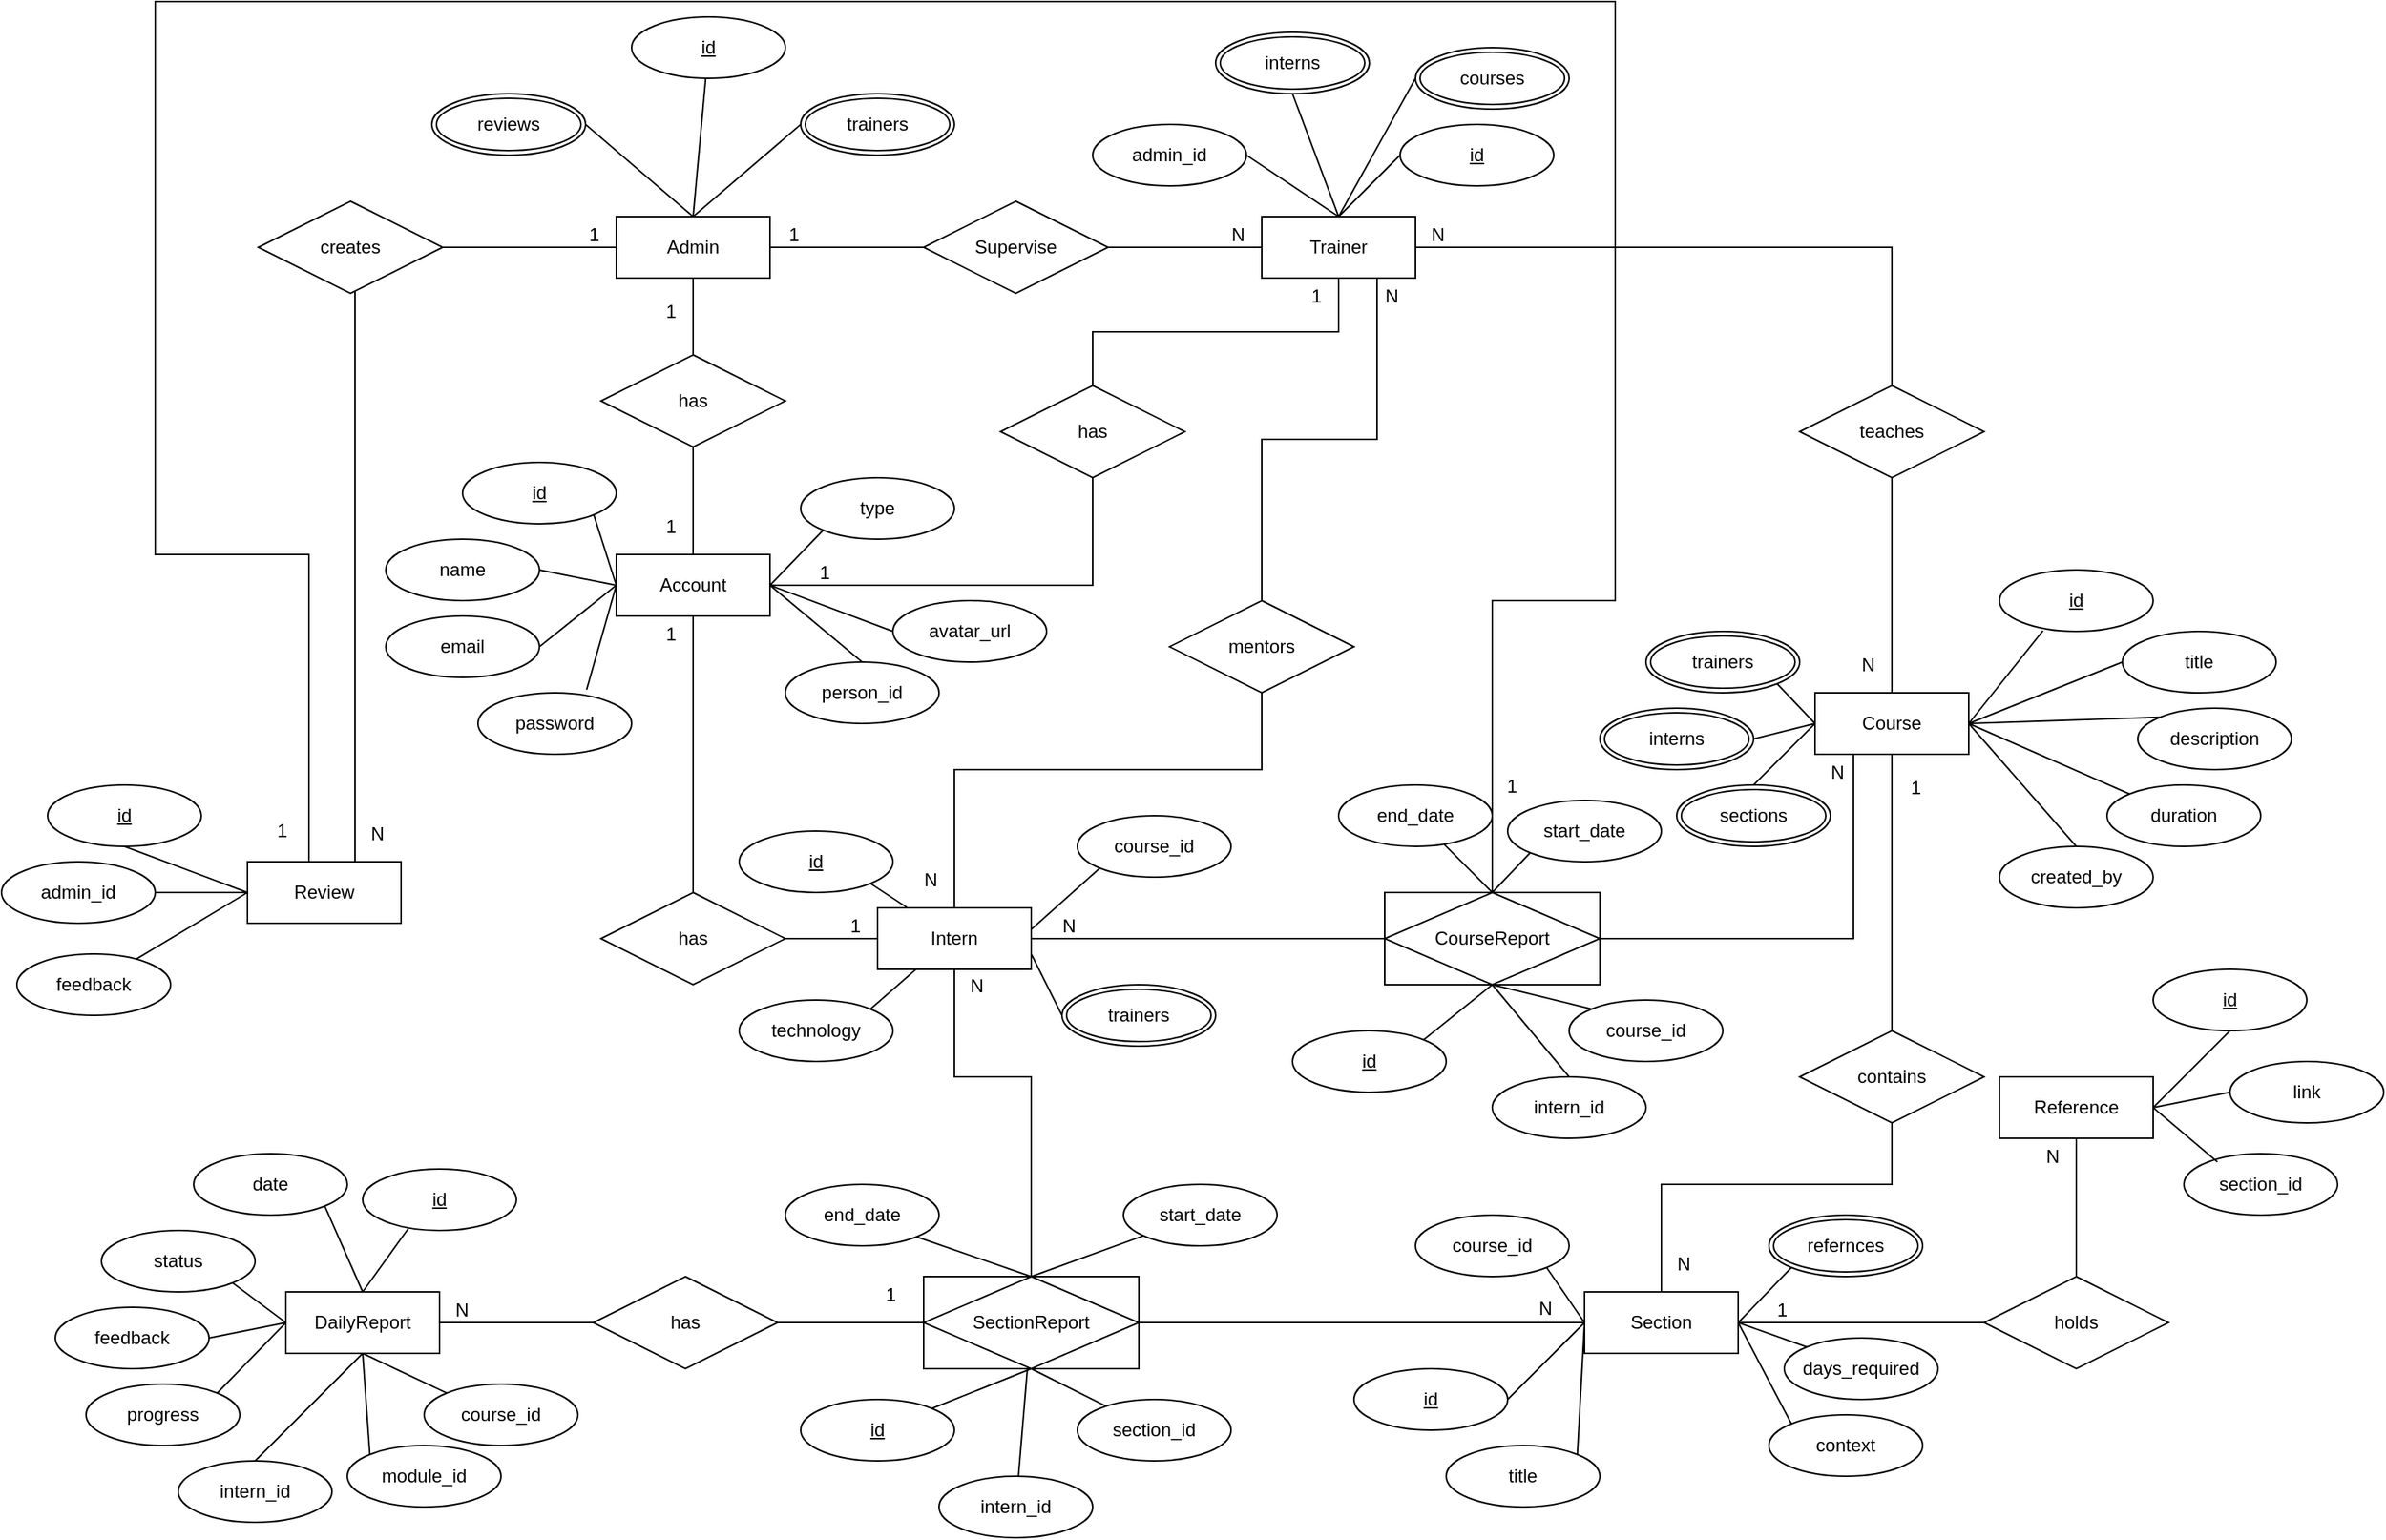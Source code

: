 <mxfile version="21.0.6" type="device"><diagram id="R2lEEEUBdFMjLlhIrx00" name="Page-1"><mxGraphModel dx="2385" dy="1618" grid="1" gridSize="10" guides="1" tooltips="1" connect="1" arrows="1" fold="1" page="1" pageScale="1" pageWidth="1920" pageHeight="1200" math="0" shadow="0" extFonts="Permanent Marker^https://fonts.googleapis.com/css?family=Permanent+Marker"><root><mxCell id="0"/><mxCell id="1" parent="0"/><mxCell id="paoziXJg5It9qEFzbDkV-4" style="orthogonalLoop=1;jettySize=auto;html=1;strokeColor=default;rounded=0;endArrow=none;endFill=0;exitX=0.5;exitY=0;exitDx=0;exitDy=0;" parent="1" source="paoziXJg5It9qEFzbDkV-1" target="paoziXJg5It9qEFzbDkV-3" edge="1"><mxGeometry relative="1" as="geometry"/></mxCell><mxCell id="paoziXJg5It9qEFzbDkV-1" value="Admin" style="whiteSpace=wrap;html=1;align=center;" parent="1" vertex="1"><mxGeometry x="620" y="270" width="100" height="40" as="geometry"/></mxCell><mxCell id="paoziXJg5It9qEFzbDkV-3" value="id" style="ellipse;whiteSpace=wrap;html=1;align=center;fontStyle=4;" parent="1" vertex="1"><mxGeometry x="630" y="140" width="100" height="40" as="geometry"/></mxCell><mxCell id="paoziXJg5It9qEFzbDkV-6" value="reviews" style="ellipse;shape=doubleEllipse;margin=3;whiteSpace=wrap;html=1;align=center;" parent="1" vertex="1"><mxGeometry x="500" y="190" width="100" height="40" as="geometry"/></mxCell><mxCell id="paoziXJg5It9qEFzbDkV-8" value="trainers" style="ellipse;shape=doubleEllipse;margin=3;whiteSpace=wrap;html=1;align=center;" parent="1" vertex="1"><mxGeometry x="740" y="190" width="100" height="40" as="geometry"/></mxCell><mxCell id="paoziXJg5It9qEFzbDkV-11" value="" style="endArrow=none;html=1;rounded=0;entryX=0.5;entryY=0;entryDx=0;entryDy=0;" parent="1" target="paoziXJg5It9qEFzbDkV-1" edge="1"><mxGeometry relative="1" as="geometry"><mxPoint x="600" y="210" as="sourcePoint"/><mxPoint x="650" y="340" as="targetPoint"/></mxGeometry></mxCell><mxCell id="paoziXJg5It9qEFzbDkV-12" value="" style="endArrow=none;html=1;rounded=0;exitX=0.5;exitY=0;exitDx=0;exitDy=0;entryX=0;entryY=0.5;entryDx=0;entryDy=0;" parent="1" source="paoziXJg5It9qEFzbDkV-1" target="paoziXJg5It9qEFzbDkV-8" edge="1"><mxGeometry relative="1" as="geometry"><mxPoint x="760" y="280" as="sourcePoint"/><mxPoint x="920" y="280" as="targetPoint"/></mxGeometry></mxCell><mxCell id="paoziXJg5It9qEFzbDkV-13" value="creates" style="shape=rhombus;perimeter=rhombusPerimeter;whiteSpace=wrap;html=1;align=center;" parent="1" vertex="1"><mxGeometry x="387.06" y="260" width="120" height="60" as="geometry"/></mxCell><mxCell id="paoziXJg5It9qEFzbDkV-14" value="" style="endArrow=none;html=1;rounded=0;exitX=1;exitY=0.5;exitDx=0;exitDy=0;" parent="1" source="paoziXJg5It9qEFzbDkV-13" edge="1"><mxGeometry relative="1" as="geometry"><mxPoint x="500" y="290" as="sourcePoint"/><mxPoint x="620" y="290" as="targetPoint"/></mxGeometry></mxCell><mxCell id="paoziXJg5It9qEFzbDkV-15" value="1" style="resizable=0;html=1;whiteSpace=wrap;align=right;verticalAlign=bottom;" parent="paoziXJg5It9qEFzbDkV-14" connectable="0" vertex="1"><mxGeometry x="1" relative="1" as="geometry"><mxPoint x="-10" as="offset"/></mxGeometry></mxCell><mxCell id="olAs5_zAxffvBFbwK3lx-31" style="edgeStyle=orthogonalEdgeStyle;rounded=0;orthogonalLoop=1;jettySize=auto;html=1;entryX=0.5;entryY=1;entryDx=0;entryDy=0;endArrow=none;endFill=0;startArrow=none;startFill=0;exitX=0.75;exitY=1;exitDx=0;exitDy=0;" edge="1" parent="1" source="paoziXJg5It9qEFzbDkV-16" target="olAs5_zAxffvBFbwK3lx-20"><mxGeometry relative="1" as="geometry"><Array as="points"><mxPoint x="420" y="730"/><mxPoint x="420" y="490"/><mxPoint x="320" y="490"/><mxPoint x="320" y="130"/><mxPoint x="1270" y="130"/><mxPoint x="1270" y="520"/><mxPoint x="1190" y="520"/></Array></mxGeometry></mxCell><mxCell id="paoziXJg5It9qEFzbDkV-16" value="Review" style="whiteSpace=wrap;html=1;align=center;" parent="1" vertex="1"><mxGeometry x="380" y="690" width="100" height="40" as="geometry"/></mxCell><mxCell id="paoziXJg5It9qEFzbDkV-18" value="" style="endArrow=none;html=1;rounded=0;exitX=0.5;exitY=0;exitDx=0;exitDy=0;edgeStyle=orthogonalEdgeStyle;" parent="1" source="paoziXJg5It9qEFzbDkV-16" target="paoziXJg5It9qEFzbDkV-13" edge="1"><mxGeometry relative="1" as="geometry"><mxPoint x="360" y="610" as="sourcePoint"/><mxPoint x="420" y="610" as="targetPoint"/><Array as="points"><mxPoint x="450" y="690"/></Array></mxGeometry></mxCell><mxCell id="paoziXJg5It9qEFzbDkV-19" value="N" style="resizable=0;html=1;whiteSpace=wrap;align=right;verticalAlign=bottom;" parent="paoziXJg5It9qEFzbDkV-18" connectable="0" vertex="1"><mxGeometry x="1" relative="1" as="geometry"><mxPoint x="20" y="362" as="offset"/></mxGeometry></mxCell><mxCell id="paoziXJg5It9qEFzbDkV-20" value="id" style="ellipse;whiteSpace=wrap;html=1;align=center;fontStyle=4;" parent="1" vertex="1"><mxGeometry x="250" y="640" width="100" height="40" as="geometry"/></mxCell><mxCell id="paoziXJg5It9qEFzbDkV-21" value="feedback" style="ellipse;whiteSpace=wrap;html=1;align=center;" parent="1" vertex="1"><mxGeometry x="230" y="750" width="100" height="40" as="geometry"/></mxCell><mxCell id="paoziXJg5It9qEFzbDkV-24" value="" style="endArrow=none;html=1;rounded=0;entryX=0;entryY=0.5;entryDx=0;entryDy=0;" parent="1" source="paoziXJg5It9qEFzbDkV-21" target="paoziXJg5It9qEFzbDkV-16" edge="1"><mxGeometry relative="1" as="geometry"><mxPoint x="270" y="549.05" as="sourcePoint"/><mxPoint x="430" y="549.05" as="targetPoint"/></mxGeometry></mxCell><mxCell id="paoziXJg5It9qEFzbDkV-25" value="" style="endArrow=none;html=1;rounded=0;exitX=0.5;exitY=1;exitDx=0;exitDy=0;entryX=0;entryY=0.5;entryDx=0;entryDy=0;" parent="1" source="paoziXJg5It9qEFzbDkV-20" target="paoziXJg5It9qEFzbDkV-16" edge="1"><mxGeometry relative="1" as="geometry"><mxPoint x="310" y="530" as="sourcePoint"/><mxPoint x="470" y="530" as="targetPoint"/></mxGeometry></mxCell><mxCell id="paoziXJg5It9qEFzbDkV-28" value="has" style="shape=rhombus;perimeter=rhombusPerimeter;whiteSpace=wrap;html=1;align=center;" parent="1" vertex="1"><mxGeometry x="610" y="360" width="120" height="60" as="geometry"/></mxCell><mxCell id="paoziXJg5It9qEFzbDkV-29" value="" style="endArrow=none;html=1;rounded=0;entryX=0.5;entryY=1;entryDx=0;entryDy=0;exitX=0.5;exitY=0;exitDx=0;exitDy=0;" parent="1" source="paoziXJg5It9qEFzbDkV-28" target="paoziXJg5It9qEFzbDkV-1" edge="1"><mxGeometry relative="1" as="geometry"><mxPoint x="450" y="440" as="sourcePoint"/><mxPoint x="610" y="440" as="targetPoint"/></mxGeometry></mxCell><mxCell id="paoziXJg5It9qEFzbDkV-30" value="1" style="resizable=0;html=1;whiteSpace=wrap;align=right;verticalAlign=bottom;" parent="paoziXJg5It9qEFzbDkV-29" connectable="0" vertex="1"><mxGeometry x="1" relative="1" as="geometry"><mxPoint x="-10" y="30" as="offset"/></mxGeometry></mxCell><mxCell id="paoziXJg5It9qEFzbDkV-31" value="Account" style="whiteSpace=wrap;html=1;align=center;" parent="1" vertex="1"><mxGeometry x="620" y="490" width="100" height="40" as="geometry"/></mxCell><mxCell id="paoziXJg5It9qEFzbDkV-33" value="" style="endArrow=none;html=1;rounded=0;exitX=0.5;exitY=1;exitDx=0;exitDy=0;entryX=0.5;entryY=0;entryDx=0;entryDy=0;" parent="1" source="paoziXJg5It9qEFzbDkV-28" target="paoziXJg5It9qEFzbDkV-31" edge="1"><mxGeometry relative="1" as="geometry"><mxPoint x="600" y="520" as="sourcePoint"/><mxPoint x="760" y="520" as="targetPoint"/></mxGeometry></mxCell><mxCell id="paoziXJg5It9qEFzbDkV-34" value="1" style="resizable=0;html=1;whiteSpace=wrap;align=right;verticalAlign=bottom;" parent="paoziXJg5It9qEFzbDkV-33" connectable="0" vertex="1"><mxGeometry x="1" relative="1" as="geometry"><mxPoint x="-10" y="-10" as="offset"/></mxGeometry></mxCell><mxCell id="paoziXJg5It9qEFzbDkV-36" value="id" style="ellipse;whiteSpace=wrap;html=1;align=center;fontStyle=4;" parent="1" vertex="1"><mxGeometry x="520" y="430" width="100" height="40" as="geometry"/></mxCell><mxCell id="paoziXJg5It9qEFzbDkV-37" value="name" style="ellipse;whiteSpace=wrap;html=1;align=center;" parent="1" vertex="1"><mxGeometry x="470" y="480" width="100" height="40" as="geometry"/></mxCell><mxCell id="paoziXJg5It9qEFzbDkV-38" value="email" style="ellipse;whiteSpace=wrap;html=1;align=center;" parent="1" vertex="1"><mxGeometry x="470" y="530" width="100" height="40" as="geometry"/></mxCell><mxCell id="paoziXJg5It9qEFzbDkV-39" value="password" style="ellipse;whiteSpace=wrap;html=1;align=center;" parent="1" vertex="1"><mxGeometry x="530" y="580" width="100" height="40" as="geometry"/></mxCell><mxCell id="paoziXJg5It9qEFzbDkV-40" value="avatar_url" style="ellipse;whiteSpace=wrap;html=1;align=center;" parent="1" vertex="1"><mxGeometry x="800" y="520" width="100" height="40" as="geometry"/></mxCell><mxCell id="paoziXJg5It9qEFzbDkV-41" value="type" style="ellipse;whiteSpace=wrap;html=1;align=center;" parent="1" vertex="1"><mxGeometry x="740" y="440" width="100" height="40" as="geometry"/></mxCell><mxCell id="paoziXJg5It9qEFzbDkV-42" value="person_id" style="ellipse;whiteSpace=wrap;html=1;align=center;" parent="1" vertex="1"><mxGeometry x="730" y="560" width="100" height="40" as="geometry"/></mxCell><mxCell id="paoziXJg5It9qEFzbDkV-43" value="" style="endArrow=none;html=1;rounded=0;exitX=1;exitY=1;exitDx=0;exitDy=0;entryX=0;entryY=0.5;entryDx=0;entryDy=0;" parent="1" source="paoziXJg5It9qEFzbDkV-36" target="paoziXJg5It9qEFzbDkV-31" edge="1"><mxGeometry relative="1" as="geometry"><mxPoint x="660" y="460" as="sourcePoint"/><mxPoint x="820" y="460" as="targetPoint"/></mxGeometry></mxCell><mxCell id="paoziXJg5It9qEFzbDkV-44" value="" style="endArrow=none;html=1;rounded=0;exitX=1;exitY=0.5;exitDx=0;exitDy=0;entryX=0;entryY=0.5;entryDx=0;entryDy=0;" parent="1" source="paoziXJg5It9qEFzbDkV-37" target="paoziXJg5It9qEFzbDkV-31" edge="1"><mxGeometry relative="1" as="geometry"><mxPoint x="660" y="460" as="sourcePoint"/><mxPoint x="820" y="460" as="targetPoint"/></mxGeometry></mxCell><mxCell id="paoziXJg5It9qEFzbDkV-45" value="" style="endArrow=none;html=1;rounded=0;exitX=1;exitY=0.5;exitDx=0;exitDy=0;entryX=0;entryY=0.5;entryDx=0;entryDy=0;" parent="1" source="paoziXJg5It9qEFzbDkV-38" target="paoziXJg5It9qEFzbDkV-31" edge="1"><mxGeometry relative="1" as="geometry"><mxPoint x="660" y="460" as="sourcePoint"/><mxPoint x="820" y="460" as="targetPoint"/></mxGeometry></mxCell><mxCell id="paoziXJg5It9qEFzbDkV-46" value="" style="endArrow=none;html=1;rounded=0;exitX=0.707;exitY=-0.051;exitDx=0;exitDy=0;exitPerimeter=0;entryX=0;entryY=0.5;entryDx=0;entryDy=0;" parent="1" source="paoziXJg5It9qEFzbDkV-39" target="paoziXJg5It9qEFzbDkV-31" edge="1"><mxGeometry relative="1" as="geometry"><mxPoint x="660" y="460" as="sourcePoint"/><mxPoint x="820" y="460" as="targetPoint"/></mxGeometry></mxCell><mxCell id="paoziXJg5It9qEFzbDkV-47" value="" style="endArrow=none;html=1;rounded=0;exitX=1;exitY=0.5;exitDx=0;exitDy=0;entryX=0;entryY=1;entryDx=0;entryDy=0;" parent="1" source="paoziXJg5It9qEFzbDkV-31" target="paoziXJg5It9qEFzbDkV-41" edge="1"><mxGeometry relative="1" as="geometry"><mxPoint x="660" y="460" as="sourcePoint"/><mxPoint x="770" y="480" as="targetPoint"/></mxGeometry></mxCell><mxCell id="paoziXJg5It9qEFzbDkV-48" value="" style="endArrow=none;html=1;rounded=0;entryX=0;entryY=0.5;entryDx=0;entryDy=0;" parent="1" target="paoziXJg5It9qEFzbDkV-40" edge="1"><mxGeometry relative="1" as="geometry"><mxPoint x="720" y="510" as="sourcePoint"/><mxPoint x="820" y="460" as="targetPoint"/></mxGeometry></mxCell><mxCell id="paoziXJg5It9qEFzbDkV-49" value="" style="endArrow=none;html=1;rounded=0;exitX=1;exitY=0.5;exitDx=0;exitDy=0;entryX=0.5;entryY=0;entryDx=0;entryDy=0;" parent="1" source="paoziXJg5It9qEFzbDkV-31" target="paoziXJg5It9qEFzbDkV-42" edge="1"><mxGeometry relative="1" as="geometry"><mxPoint x="710" y="550" as="sourcePoint"/><mxPoint x="870" y="550" as="targetPoint"/></mxGeometry></mxCell><mxCell id="paoziXJg5It9qEFzbDkV-50" value="Supervise" style="shape=rhombus;perimeter=rhombusPerimeter;whiteSpace=wrap;html=1;align=center;" parent="1" vertex="1"><mxGeometry x="820" y="260" width="120" height="60" as="geometry"/></mxCell><mxCell id="paoziXJg5It9qEFzbDkV-52" value="" style="endArrow=none;html=1;rounded=0;exitX=0;exitY=0.5;exitDx=0;exitDy=0;entryX=1;entryY=0.5;entryDx=0;entryDy=0;" parent="1" source="paoziXJg5It9qEFzbDkV-50" target="paoziXJg5It9qEFzbDkV-1" edge="1"><mxGeometry relative="1" as="geometry"><mxPoint x="830" y="360" as="sourcePoint"/><mxPoint x="990" y="360" as="targetPoint"/></mxGeometry></mxCell><mxCell id="paoziXJg5It9qEFzbDkV-53" value="1" style="resizable=0;html=1;whiteSpace=wrap;align=right;verticalAlign=bottom;" parent="paoziXJg5It9qEFzbDkV-52" connectable="0" vertex="1"><mxGeometry x="1" relative="1" as="geometry"><mxPoint x="20" as="offset"/></mxGeometry></mxCell><mxCell id="paoziXJg5It9qEFzbDkV-54" value="Trainer" style="whiteSpace=wrap;html=1;align=center;" parent="1" vertex="1"><mxGeometry x="1040" y="270" width="100" height="40" as="geometry"/></mxCell><mxCell id="paoziXJg5It9qEFzbDkV-55" value="" style="endArrow=none;html=1;rounded=0;entryX=0;entryY=0.5;entryDx=0;entryDy=0;exitX=1;exitY=0.5;exitDx=0;exitDy=0;" parent="1" source="paoziXJg5It9qEFzbDkV-50" target="paoziXJg5It9qEFzbDkV-54" edge="1"><mxGeometry relative="1" as="geometry"><mxPoint x="940" y="290" as="sourcePoint"/><mxPoint x="1100" y="290" as="targetPoint"/></mxGeometry></mxCell><mxCell id="paoziXJg5It9qEFzbDkV-56" value="N" style="resizable=0;html=1;whiteSpace=wrap;align=right;verticalAlign=bottom;" parent="paoziXJg5It9qEFzbDkV-55" connectable="0" vertex="1"><mxGeometry x="1" relative="1" as="geometry"><mxPoint x="-10" as="offset"/></mxGeometry></mxCell><mxCell id="paoziXJg5It9qEFzbDkV-57" value="id" style="ellipse;whiteSpace=wrap;html=1;align=center;fontStyle=4;" parent="1" vertex="1"><mxGeometry x="1130" y="210" width="100" height="40" as="geometry"/></mxCell><mxCell id="paoziXJg5It9qEFzbDkV-59" value="admin_id" style="ellipse;whiteSpace=wrap;html=1;align=center;" parent="1" vertex="1"><mxGeometry x="930" y="210" width="100" height="40" as="geometry"/></mxCell><mxCell id="paoziXJg5It9qEFzbDkV-61" value="has" style="shape=rhombus;perimeter=rhombusPerimeter;whiteSpace=wrap;html=1;align=center;" parent="1" vertex="1"><mxGeometry x="870" y="380" width="120" height="60" as="geometry"/></mxCell><mxCell id="paoziXJg5It9qEFzbDkV-62" value="" style="endArrow=none;html=1;rounded=0;exitX=1;exitY=0.5;exitDx=0;exitDy=0;entryX=0.5;entryY=0;entryDx=0;entryDy=0;" parent="1" source="paoziXJg5It9qEFzbDkV-59" target="paoziXJg5It9qEFzbDkV-54" edge="1"><mxGeometry relative="1" as="geometry"><mxPoint x="1300" y="130" as="sourcePoint"/><mxPoint x="1460" y="130" as="targetPoint"/></mxGeometry></mxCell><mxCell id="paoziXJg5It9qEFzbDkV-64" value="" style="endArrow=none;html=1;rounded=0;exitX=0.5;exitY=0;exitDx=0;exitDy=0;entryX=0;entryY=0.5;entryDx=0;entryDy=0;" parent="1" source="paoziXJg5It9qEFzbDkV-54" target="paoziXJg5It9qEFzbDkV-57" edge="1"><mxGeometry relative="1" as="geometry"><mxPoint x="1190" y="420" as="sourcePoint"/><mxPoint x="1350" y="420" as="targetPoint"/></mxGeometry></mxCell><mxCell id="paoziXJg5It9qEFzbDkV-65" value="" style="endArrow=none;html=1;rounded=0;exitX=0.5;exitY=0;exitDx=0;exitDy=0;entryX=0.5;entryY=1;entryDx=0;entryDy=0;edgeStyle=orthogonalEdgeStyle;" parent="1" source="paoziXJg5It9qEFzbDkV-61" target="paoziXJg5It9qEFzbDkV-54" edge="1"><mxGeometry relative="1" as="geometry"><mxPoint x="1060" y="380" as="sourcePoint"/><mxPoint x="1220" y="380" as="targetPoint"/></mxGeometry></mxCell><mxCell id="paoziXJg5It9qEFzbDkV-66" value="1" style="resizable=0;html=1;whiteSpace=wrap;align=right;verticalAlign=bottom;" parent="paoziXJg5It9qEFzbDkV-65" connectable="0" vertex="1"><mxGeometry x="1" relative="1" as="geometry"><mxPoint x="-10" y="20" as="offset"/></mxGeometry></mxCell><mxCell id="paoziXJg5It9qEFzbDkV-67" value="" style="endArrow=none;html=1;rounded=0;exitX=0.5;exitY=1;exitDx=0;exitDy=0;entryX=1;entryY=0.5;entryDx=0;entryDy=0;edgeStyle=orthogonalEdgeStyle;" parent="1" source="paoziXJg5It9qEFzbDkV-61" target="paoziXJg5It9qEFzbDkV-31" edge="1"><mxGeometry relative="1" as="geometry"><mxPoint x="980" y="540" as="sourcePoint"/><mxPoint x="1140" y="540" as="targetPoint"/></mxGeometry></mxCell><mxCell id="paoziXJg5It9qEFzbDkV-68" value="1" style="resizable=0;html=1;whiteSpace=wrap;align=right;verticalAlign=bottom;" parent="paoziXJg5It9qEFzbDkV-67" connectable="0" vertex="1"><mxGeometry x="1" relative="1" as="geometry"><mxPoint x="40" as="offset"/></mxGeometry></mxCell><mxCell id="paoziXJg5It9qEFzbDkV-73" value="" style="endArrow=none;html=1;rounded=0;entryX=1;entryY=0.5;entryDx=0;entryDy=0;exitX=0.5;exitY=0;exitDx=0;exitDy=0;edgeStyle=orthogonalEdgeStyle;" parent="1" source="olAs5_zAxffvBFbwK3lx-1" target="paoziXJg5It9qEFzbDkV-54" edge="1"><mxGeometry relative="1" as="geometry"><mxPoint x="1300" y="380" as="sourcePoint"/><mxPoint x="1180" y="280" as="targetPoint"/></mxGeometry></mxCell><mxCell id="paoziXJg5It9qEFzbDkV-74" value="N" style="resizable=0;html=1;whiteSpace=wrap;align=right;verticalAlign=bottom;" parent="paoziXJg5It9qEFzbDkV-73" connectable="0" vertex="1"><mxGeometry x="1" relative="1" as="geometry"><mxPoint x="20" as="offset"/></mxGeometry></mxCell><mxCell id="paoziXJg5It9qEFzbDkV-79" value="Course" style="whiteSpace=wrap;html=1;align=center;" parent="1" vertex="1"><mxGeometry x="1400" y="580" width="100" height="40" as="geometry"/></mxCell><mxCell id="paoziXJg5It9qEFzbDkV-82" value="" style="endArrow=none;html=1;rounded=0;entryX=0.5;entryY=0;entryDx=0;entryDy=0;" parent="1" source="olAs5_zAxffvBFbwK3lx-1" target="paoziXJg5It9qEFzbDkV-79" edge="1"><mxGeometry relative="1" as="geometry"><mxPoint x="1450" y="440" as="sourcePoint"/><mxPoint x="1450" y="570" as="targetPoint"/></mxGeometry></mxCell><mxCell id="paoziXJg5It9qEFzbDkV-83" value="N" style="resizable=0;html=1;whiteSpace=wrap;align=right;verticalAlign=bottom;" parent="paoziXJg5It9qEFzbDkV-82" connectable="0" vertex="1"><mxGeometry x="1" relative="1" as="geometry"><mxPoint x="-10" y="-10" as="offset"/></mxGeometry></mxCell><mxCell id="paoziXJg5It9qEFzbDkV-84" value="id" style="ellipse;whiteSpace=wrap;html=1;align=center;fontStyle=4;" parent="1" vertex="1"><mxGeometry x="1520" y="500" width="100" height="40" as="geometry"/></mxCell><mxCell id="paoziXJg5It9qEFzbDkV-85" value="title" style="ellipse;whiteSpace=wrap;html=1;align=center;" parent="1" vertex="1"><mxGeometry x="1600" y="540" width="100" height="40" as="geometry"/></mxCell><mxCell id="paoziXJg5It9qEFzbDkV-86" value="description" style="ellipse;whiteSpace=wrap;html=1;align=center;" parent="1" vertex="1"><mxGeometry x="1610" y="590" width="100" height="40" as="geometry"/></mxCell><mxCell id="paoziXJg5It9qEFzbDkV-87" value="duration" style="ellipse;whiteSpace=wrap;html=1;align=center;" parent="1" vertex="1"><mxGeometry x="1590" y="640" width="100" height="40" as="geometry"/></mxCell><mxCell id="paoziXJg5It9qEFzbDkV-88" value="" style="endArrow=none;html=1;rounded=0;exitX=1;exitY=0.5;exitDx=0;exitDy=0;entryX=0;entryY=0;entryDx=0;entryDy=0;" parent="1" source="paoziXJg5It9qEFzbDkV-79" target="paoziXJg5It9qEFzbDkV-87" edge="1"><mxGeometry relative="1" as="geometry"><mxPoint x="1370" y="680" as="sourcePoint"/><mxPoint x="1530" y="680" as="targetPoint"/></mxGeometry></mxCell><mxCell id="paoziXJg5It9qEFzbDkV-89" value="" style="endArrow=none;html=1;rounded=0;entryX=0;entryY=0;entryDx=0;entryDy=0;exitX=1;exitY=0.5;exitDx=0;exitDy=0;" parent="1" source="paoziXJg5It9qEFzbDkV-79" target="paoziXJg5It9qEFzbDkV-86" edge="1"><mxGeometry relative="1" as="geometry"><mxPoint x="1530" y="620" as="sourcePoint"/><mxPoint x="1720" y="590" as="targetPoint"/></mxGeometry></mxCell><mxCell id="paoziXJg5It9qEFzbDkV-90" value="" style="endArrow=none;html=1;rounded=0;exitX=1;exitY=0.5;exitDx=0;exitDy=0;entryX=0;entryY=0.5;entryDx=0;entryDy=0;" parent="1" source="paoziXJg5It9qEFzbDkV-79" target="paoziXJg5It9qEFzbDkV-85" edge="1"><mxGeometry relative="1" as="geometry"><mxPoint x="1510" y="590" as="sourcePoint"/><mxPoint x="1670" y="590" as="targetPoint"/></mxGeometry></mxCell><mxCell id="paoziXJg5It9qEFzbDkV-91" value="" style="endArrow=none;html=1;rounded=0;entryX=0.283;entryY=0.99;entryDx=0;entryDy=0;entryPerimeter=0;" parent="1" target="paoziXJg5It9qEFzbDkV-84" edge="1"><mxGeometry relative="1" as="geometry"><mxPoint x="1500" y="600" as="sourcePoint"/><mxPoint x="1700" y="630" as="targetPoint"/></mxGeometry></mxCell><mxCell id="paoziXJg5It9qEFzbDkV-92" value="created_by" style="ellipse;whiteSpace=wrap;html=1;align=center;" parent="1" vertex="1"><mxGeometry x="1520" y="680" width="100" height="40" as="geometry"/></mxCell><mxCell id="paoziXJg5It9qEFzbDkV-93" value="" style="endArrow=none;html=1;rounded=0;entryX=0.5;entryY=0;entryDx=0;entryDy=0;" parent="1" target="paoziXJg5It9qEFzbDkV-92" edge="1"><mxGeometry relative="1" as="geometry"><mxPoint x="1500" y="600" as="sourcePoint"/><mxPoint x="1500" y="710" as="targetPoint"/></mxGeometry></mxCell><mxCell id="olAs5_zAxffvBFbwK3lx-4" style="edgeStyle=orthogonalEdgeStyle;rounded=0;orthogonalLoop=1;jettySize=auto;html=1;entryX=0.5;entryY=0;entryDx=0;entryDy=0;endArrow=none;endFill=0;" edge="1" parent="1" source="paoziXJg5It9qEFzbDkV-94" target="olAs5_zAxffvBFbwK3lx-2"><mxGeometry relative="1" as="geometry"><Array as="points"><mxPoint x="840" y="830"/><mxPoint x="890" y="830"/></Array></mxGeometry></mxCell><mxCell id="paoziXJg5It9qEFzbDkV-94" value="Intern" style="whiteSpace=wrap;html=1;align=center;" parent="1" vertex="1"><mxGeometry x="790" y="720" width="100" height="40" as="geometry"/></mxCell><mxCell id="paoziXJg5It9qEFzbDkV-95" value="has" style="shape=rhombus;perimeter=rhombusPerimeter;whiteSpace=wrap;html=1;align=center;" parent="1" vertex="1"><mxGeometry x="610" y="710" width="120" height="60" as="geometry"/></mxCell><mxCell id="paoziXJg5It9qEFzbDkV-97" value="" style="endArrow=none;html=1;rounded=0;exitX=1;exitY=0.5;exitDx=0;exitDy=0;entryX=0;entryY=0.5;entryDx=0;entryDy=0;" parent="1" source="paoziXJg5It9qEFzbDkV-95" target="paoziXJg5It9qEFzbDkV-94" edge="1"><mxGeometry relative="1" as="geometry"><mxPoint x="670" y="700" as="sourcePoint"/><mxPoint x="830" y="700" as="targetPoint"/></mxGeometry></mxCell><mxCell id="paoziXJg5It9qEFzbDkV-98" value="1" style="resizable=0;html=1;whiteSpace=wrap;align=right;verticalAlign=bottom;" parent="paoziXJg5It9qEFzbDkV-97" connectable="0" vertex="1"><mxGeometry x="1" relative="1" as="geometry"><mxPoint x="-10" as="offset"/></mxGeometry></mxCell><mxCell id="paoziXJg5It9qEFzbDkV-99" value="" style="endArrow=none;html=1;rounded=0;exitX=0.5;exitY=0;exitDx=0;exitDy=0;entryX=0.5;entryY=1;entryDx=0;entryDy=0;" parent="1" source="paoziXJg5It9qEFzbDkV-95" target="paoziXJg5It9qEFzbDkV-31" edge="1"><mxGeometry relative="1" as="geometry"><mxPoint x="720" y="700" as="sourcePoint"/><mxPoint x="880" y="700" as="targetPoint"/></mxGeometry></mxCell><mxCell id="paoziXJg5It9qEFzbDkV-100" value="1" style="resizable=0;html=1;whiteSpace=wrap;align=right;verticalAlign=bottom;" parent="paoziXJg5It9qEFzbDkV-99" connectable="0" vertex="1"><mxGeometry x="1" relative="1" as="geometry"><mxPoint x="-10" y="20" as="offset"/></mxGeometry></mxCell><mxCell id="paoziXJg5It9qEFzbDkV-101" value="technology" style="ellipse;whiteSpace=wrap;html=1;align=center;" parent="1" vertex="1"><mxGeometry x="700" y="780" width="100" height="40" as="geometry"/></mxCell><mxCell id="paoziXJg5It9qEFzbDkV-102" value="id" style="ellipse;whiteSpace=wrap;html=1;align=center;fontStyle=4;" parent="1" vertex="1"><mxGeometry x="700" y="670" width="100" height="40" as="geometry"/></mxCell><mxCell id="paoziXJg5It9qEFzbDkV-104" value="trainers" style="ellipse;shape=doubleEllipse;margin=3;whiteSpace=wrap;html=1;align=center;" parent="1" vertex="1"><mxGeometry x="910" y="770" width="100" height="40" as="geometry"/></mxCell><mxCell id="paoziXJg5It9qEFzbDkV-105" value="course_id" style="ellipse;whiteSpace=wrap;html=1;align=center;" parent="1" vertex="1"><mxGeometry x="920" y="660" width="100" height="40" as="geometry"/></mxCell><mxCell id="paoziXJg5It9qEFzbDkV-107" value="" style="endArrow=none;html=1;rounded=0;exitX=1;exitY=1;exitDx=0;exitDy=0;" parent="1" source="paoziXJg5It9qEFzbDkV-102" target="paoziXJg5It9qEFzbDkV-94" edge="1"><mxGeometry relative="1" as="geometry"><mxPoint x="800" y="660" as="sourcePoint"/><mxPoint x="960" y="660" as="targetPoint"/></mxGeometry></mxCell><mxCell id="paoziXJg5It9qEFzbDkV-108" value="" style="endArrow=none;html=1;rounded=0;exitX=1;exitY=0;exitDx=0;exitDy=0;entryX=0.25;entryY=1;entryDx=0;entryDy=0;" parent="1" source="paoziXJg5It9qEFzbDkV-101" target="paoziXJg5It9qEFzbDkV-94" edge="1"><mxGeometry relative="1" as="geometry"><mxPoint x="630" y="900" as="sourcePoint"/><mxPoint x="790" y="900" as="targetPoint"/></mxGeometry></mxCell><mxCell id="paoziXJg5It9qEFzbDkV-109" value="" style="endArrow=none;html=1;rounded=0;exitX=0.999;exitY=0.352;exitDx=0;exitDy=0;exitPerimeter=0;entryX=0;entryY=1;entryDx=0;entryDy=0;" parent="1" source="paoziXJg5It9qEFzbDkV-94" target="paoziXJg5It9qEFzbDkV-105" edge="1"><mxGeometry relative="1" as="geometry"><mxPoint x="900" y="730" as="sourcePoint"/><mxPoint x="1060" y="730" as="targetPoint"/></mxGeometry></mxCell><mxCell id="paoziXJg5It9qEFzbDkV-110" value="" style="endArrow=none;html=1;rounded=0;exitX=1;exitY=0.75;exitDx=0;exitDy=0;entryX=0;entryY=0.5;entryDx=0;entryDy=0;" parent="1" source="paoziXJg5It9qEFzbDkV-94" target="paoziXJg5It9qEFzbDkV-104" edge="1"><mxGeometry relative="1" as="geometry"><mxPoint x="800" y="910" as="sourcePoint"/><mxPoint x="960" y="910" as="targetPoint"/></mxGeometry></mxCell><mxCell id="paoziXJg5It9qEFzbDkV-114" value="mentors" style="shape=rhombus;perimeter=rhombusPerimeter;whiteSpace=wrap;html=1;align=center;" parent="1" vertex="1"><mxGeometry x="980" y="520" width="120" height="60" as="geometry"/></mxCell><mxCell id="paoziXJg5It9qEFzbDkV-115" value="" style="endArrow=none;html=1;rounded=0;entryX=0.75;entryY=1;entryDx=0;entryDy=0;exitX=0.5;exitY=0;exitDx=0;exitDy=0;edgeStyle=orthogonalEdgeStyle;" parent="1" source="paoziXJg5It9qEFzbDkV-114" target="paoziXJg5It9qEFzbDkV-54" edge="1"><mxGeometry relative="1" as="geometry"><mxPoint x="1040" y="460" as="sourcePoint"/><mxPoint x="1140" y="370" as="targetPoint"/></mxGeometry></mxCell><mxCell id="paoziXJg5It9qEFzbDkV-116" value="N" style="resizable=0;html=1;whiteSpace=wrap;align=right;verticalAlign=bottom;" parent="paoziXJg5It9qEFzbDkV-115" connectable="0" vertex="1"><mxGeometry x="1" relative="1" as="geometry"><mxPoint x="15" y="20" as="offset"/></mxGeometry></mxCell><mxCell id="paoziXJg5It9qEFzbDkV-117" value="" style="endArrow=none;html=1;rounded=0;exitX=0.5;exitY=1;exitDx=0;exitDy=0;entryX=0.5;entryY=0;entryDx=0;entryDy=0;edgeStyle=orthogonalEdgeStyle;" parent="1" source="paoziXJg5It9qEFzbDkV-114" target="paoziXJg5It9qEFzbDkV-94" edge="1"><mxGeometry relative="1" as="geometry"><mxPoint x="890" y="640" as="sourcePoint"/><mxPoint x="1050" y="640" as="targetPoint"/><Array as="points"><mxPoint x="1040" y="630"/><mxPoint x="840" y="630"/></Array></mxGeometry></mxCell><mxCell id="paoziXJg5It9qEFzbDkV-118" value="N" style="resizable=0;html=1;whiteSpace=wrap;align=right;verticalAlign=bottom;" parent="paoziXJg5It9qEFzbDkV-117" connectable="0" vertex="1"><mxGeometry x="1" relative="1" as="geometry"><mxPoint x="-10" y="-10" as="offset"/></mxGeometry></mxCell><mxCell id="paoziXJg5It9qEFzbDkV-119" value="interns" style="ellipse;shape=doubleEllipse;margin=3;whiteSpace=wrap;html=1;align=center;" parent="1" vertex="1"><mxGeometry x="1010" y="150" width="100" height="40" as="geometry"/></mxCell><mxCell id="paoziXJg5It9qEFzbDkV-121" value="courses" style="ellipse;shape=doubleEllipse;margin=3;whiteSpace=wrap;html=1;align=center;" parent="1" vertex="1"><mxGeometry x="1140" y="160" width="100" height="40" as="geometry"/></mxCell><mxCell id="paoziXJg5It9qEFzbDkV-122" value="" style="endArrow=none;html=1;rounded=0;exitX=0.5;exitY=1;exitDx=0;exitDy=0;entryX=0.5;entryY=0;entryDx=0;entryDy=0;" parent="1" source="paoziXJg5It9qEFzbDkV-119" target="paoziXJg5It9qEFzbDkV-54" edge="1"><mxGeometry relative="1" as="geometry"><mxPoint x="920" y="380" as="sourcePoint"/><mxPoint x="1090" y="270" as="targetPoint"/></mxGeometry></mxCell><mxCell id="paoziXJg5It9qEFzbDkV-123" value="" style="endArrow=none;html=1;rounded=0;exitX=0.5;exitY=0;exitDx=0;exitDy=0;entryX=0;entryY=0.5;entryDx=0;entryDy=0;" parent="1" source="paoziXJg5It9qEFzbDkV-54" target="paoziXJg5It9qEFzbDkV-121" edge="1"><mxGeometry relative="1" as="geometry"><mxPoint x="1290" y="230" as="sourcePoint"/><mxPoint x="1450" y="230" as="targetPoint"/></mxGeometry></mxCell><mxCell id="paoziXJg5It9qEFzbDkV-124" value="trainers" style="ellipse;shape=doubleEllipse;margin=3;whiteSpace=wrap;html=1;align=center;" parent="1" vertex="1"><mxGeometry x="1290" y="540" width="100" height="40" as="geometry"/></mxCell><mxCell id="paoziXJg5It9qEFzbDkV-125" value="interns" style="ellipse;shape=doubleEllipse;margin=3;whiteSpace=wrap;html=1;align=center;" parent="1" vertex="1"><mxGeometry x="1260" y="590" width="100" height="40" as="geometry"/></mxCell><mxCell id="paoziXJg5It9qEFzbDkV-126" value="" style="endArrow=none;html=1;rounded=0;exitX=1;exitY=1;exitDx=0;exitDy=0;entryX=0;entryY=0.5;entryDx=0;entryDy=0;" parent="1" source="paoziXJg5It9qEFzbDkV-124" target="paoziXJg5It9qEFzbDkV-79" edge="1"><mxGeometry relative="1" as="geometry"><mxPoint x="1340" y="610" as="sourcePoint"/><mxPoint x="1500" y="610" as="targetPoint"/></mxGeometry></mxCell><mxCell id="paoziXJg5It9qEFzbDkV-127" value="" style="endArrow=none;html=1;rounded=0;exitX=1;exitY=0.5;exitDx=0;exitDy=0;entryX=0;entryY=0.5;entryDx=0;entryDy=0;" parent="1" source="paoziXJg5It9qEFzbDkV-125" target="paoziXJg5It9qEFzbDkV-79" edge="1"><mxGeometry relative="1" as="geometry"><mxPoint x="1340" y="730" as="sourcePoint"/><mxPoint x="1500" y="730" as="targetPoint"/></mxGeometry></mxCell><mxCell id="paoziXJg5It9qEFzbDkV-129" value="" style="endArrow=none;html=1;rounded=0;entryX=0.25;entryY=1;entryDx=0;entryDy=0;edgeStyle=orthogonalEdgeStyle;" parent="1" source="olAs5_zAxffvBFbwK3lx-20" target="paoziXJg5It9qEFzbDkV-79" edge="1"><mxGeometry relative="1" as="geometry"><mxPoint x="1250" y="740" as="sourcePoint"/><mxPoint x="1530" y="850" as="targetPoint"/></mxGeometry></mxCell><mxCell id="paoziXJg5It9qEFzbDkV-130" value="N" style="resizable=0;html=1;whiteSpace=wrap;align=right;verticalAlign=bottom;" parent="paoziXJg5It9qEFzbDkV-129" connectable="0" vertex="1"><mxGeometry x="1" relative="1" as="geometry"><mxPoint x="-5" y="20" as="offset"/></mxGeometry></mxCell><mxCell id="paoziXJg5It9qEFzbDkV-131" value="" style="endArrow=none;html=1;rounded=0;entryX=1;entryY=0.5;entryDx=0;entryDy=0;" parent="1" source="olAs5_zAxffvBFbwK3lx-20" target="paoziXJg5It9qEFzbDkV-94" edge="1"><mxGeometry relative="1" as="geometry"><mxPoint x="1130" y="740" as="sourcePoint"/><mxPoint x="1340" y="870" as="targetPoint"/></mxGeometry></mxCell><mxCell id="paoziXJg5It9qEFzbDkV-132" value="N" style="resizable=0;html=1;whiteSpace=wrap;align=right;verticalAlign=bottom;" parent="paoziXJg5It9qEFzbDkV-131" connectable="0" vertex="1"><mxGeometry x="1" relative="1" as="geometry"><mxPoint x="30" as="offset"/></mxGeometry></mxCell><mxCell id="paoziXJg5It9qEFzbDkV-133" value="Section" style="whiteSpace=wrap;html=1;align=center;" parent="1" vertex="1"><mxGeometry x="1250" y="970" width="100" height="40" as="geometry"/></mxCell><mxCell id="paoziXJg5It9qEFzbDkV-134" value="contains" style="shape=rhombus;perimeter=rhombusPerimeter;whiteSpace=wrap;html=1;align=center;" parent="1" vertex="1"><mxGeometry x="1390" y="800" width="120" height="60" as="geometry"/></mxCell><mxCell id="paoziXJg5It9qEFzbDkV-136" value="" style="endArrow=none;html=1;rounded=0;entryX=0.5;entryY=1;entryDx=0;entryDy=0;exitX=0.5;exitY=0;exitDx=0;exitDy=0;" parent="1" source="paoziXJg5It9qEFzbDkV-134" target="paoziXJg5It9qEFzbDkV-79" edge="1"><mxGeometry relative="1" as="geometry"><mxPoint x="1540" y="770" as="sourcePoint"/><mxPoint x="1700" y="770" as="targetPoint"/></mxGeometry></mxCell><mxCell id="paoziXJg5It9qEFzbDkV-137" value="1" style="resizable=0;html=1;whiteSpace=wrap;align=right;verticalAlign=bottom;" parent="paoziXJg5It9qEFzbDkV-136" connectable="0" vertex="1"><mxGeometry x="1" relative="1" as="geometry"><mxPoint x="20" y="30" as="offset"/></mxGeometry></mxCell><mxCell id="paoziXJg5It9qEFzbDkV-138" value="" style="endArrow=none;html=1;rounded=0;exitX=0.5;exitY=1;exitDx=0;exitDy=0;entryX=0.5;entryY=0;entryDx=0;entryDy=0;edgeStyle=orthogonalEdgeStyle;" parent="1" source="paoziXJg5It9qEFzbDkV-134" target="paoziXJg5It9qEFzbDkV-133" edge="1"><mxGeometry relative="1" as="geometry"><mxPoint x="1380" y="910" as="sourcePoint"/><mxPoint x="1540" y="910" as="targetPoint"/><Array as="points"><mxPoint x="1450" y="900"/><mxPoint x="1300" y="900"/></Array></mxGeometry></mxCell><mxCell id="paoziXJg5It9qEFzbDkV-139" value="N" style="resizable=0;html=1;whiteSpace=wrap;align=right;verticalAlign=bottom;" parent="paoziXJg5It9qEFzbDkV-138" connectable="0" vertex="1"><mxGeometry x="1" relative="1" as="geometry"><mxPoint x="20" y="-10" as="offset"/></mxGeometry></mxCell><mxCell id="paoziXJg5It9qEFzbDkV-140" value="id" style="ellipse;whiteSpace=wrap;html=1;align=center;fontStyle=4;" parent="1" vertex="1"><mxGeometry x="1100" y="1020" width="100" height="40" as="geometry"/></mxCell><mxCell id="paoziXJg5It9qEFzbDkV-141" value="title" style="ellipse;whiteSpace=wrap;html=1;align=center;" parent="1" vertex="1"><mxGeometry x="1160" y="1070" width="100" height="40" as="geometry"/></mxCell><mxCell id="paoziXJg5It9qEFzbDkV-142" value="context" style="ellipse;whiteSpace=wrap;html=1;align=center;" parent="1" vertex="1"><mxGeometry x="1370" y="1050" width="100" height="40" as="geometry"/></mxCell><mxCell id="paoziXJg5It9qEFzbDkV-143" value="days_required" style="ellipse;whiteSpace=wrap;html=1;align=center;" parent="1" vertex="1"><mxGeometry x="1380" y="1000" width="100" height="40" as="geometry"/></mxCell><mxCell id="paoziXJg5It9qEFzbDkV-144" value="admin_id" style="ellipse;whiteSpace=wrap;html=1;align=center;" parent="1" vertex="1"><mxGeometry x="220" y="690" width="100" height="40" as="geometry"/></mxCell><mxCell id="paoziXJg5It9qEFzbDkV-145" value="" style="endArrow=none;html=1;rounded=0;entryX=0;entryY=0.5;entryDx=0;entryDy=0;" parent="1" source="paoziXJg5It9qEFzbDkV-144" target="paoziXJg5It9qEFzbDkV-16" edge="1"><mxGeometry relative="1" as="geometry"><mxPoint x="440" y="840" as="sourcePoint"/><mxPoint x="600" y="840" as="targetPoint"/></mxGeometry></mxCell><mxCell id="paoziXJg5It9qEFzbDkV-146" value="course_id" style="ellipse;whiteSpace=wrap;html=1;align=center;" parent="1" vertex="1"><mxGeometry x="1140" y="920" width="100" height="40" as="geometry"/></mxCell><mxCell id="paoziXJg5It9qEFzbDkV-147" value="refernces" style="ellipse;shape=doubleEllipse;margin=3;whiteSpace=wrap;html=1;align=center;" parent="1" vertex="1"><mxGeometry x="1370" y="920" width="100" height="40" as="geometry"/></mxCell><mxCell id="paoziXJg5It9qEFzbDkV-148" value="" style="endArrow=none;html=1;rounded=0;exitX=1;exitY=1;exitDx=0;exitDy=0;entryX=0;entryY=0.5;entryDx=0;entryDy=0;" parent="1" source="paoziXJg5It9qEFzbDkV-146" target="paoziXJg5It9qEFzbDkV-133" edge="1"><mxGeometry relative="1" as="geometry"><mxPoint x="1200" y="1160" as="sourcePoint"/><mxPoint x="1360" y="1160" as="targetPoint"/></mxGeometry></mxCell><mxCell id="paoziXJg5It9qEFzbDkV-149" value="" style="endArrow=none;html=1;rounded=0;exitX=1;exitY=0.5;exitDx=0;exitDy=0;entryX=0;entryY=0.5;entryDx=0;entryDy=0;" parent="1" source="paoziXJg5It9qEFzbDkV-140" target="paoziXJg5It9qEFzbDkV-133" edge="1"><mxGeometry relative="1" as="geometry"><mxPoint x="1240" y="1080" as="sourcePoint"/><mxPoint x="1400" y="1080" as="targetPoint"/></mxGeometry></mxCell><mxCell id="paoziXJg5It9qEFzbDkV-150" value="" style="endArrow=none;html=1;rounded=0;exitX=1;exitY=0;exitDx=0;exitDy=0;entryX=0;entryY=0.5;entryDx=0;entryDy=0;" parent="1" source="paoziXJg5It9qEFzbDkV-141" target="paoziXJg5It9qEFzbDkV-133" edge="1"><mxGeometry relative="1" as="geometry"><mxPoint x="1270" y="1120" as="sourcePoint"/><mxPoint x="1430" y="1120" as="targetPoint"/></mxGeometry></mxCell><mxCell id="paoziXJg5It9qEFzbDkV-151" value="sections" style="ellipse;shape=doubleEllipse;margin=3;whiteSpace=wrap;html=1;align=center;" parent="1" vertex="1"><mxGeometry x="1310" y="640" width="100" height="40" as="geometry"/></mxCell><mxCell id="paoziXJg5It9qEFzbDkV-152" value="" style="endArrow=none;html=1;rounded=0;exitX=0.5;exitY=0;exitDx=0;exitDy=0;entryX=0;entryY=0.5;entryDx=0;entryDy=0;" parent="1" source="paoziXJg5It9qEFzbDkV-151" target="paoziXJg5It9qEFzbDkV-79" edge="1"><mxGeometry relative="1" as="geometry"><mxPoint x="1390" y="640" as="sourcePoint"/><mxPoint x="1550" y="640" as="targetPoint"/></mxGeometry></mxCell><mxCell id="paoziXJg5It9qEFzbDkV-153" value="" style="endArrow=none;html=1;rounded=0;exitX=1;exitY=0.5;exitDx=0;exitDy=0;entryX=0;entryY=1;entryDx=0;entryDy=0;" parent="1" source="paoziXJg5It9qEFzbDkV-133" target="paoziXJg5It9qEFzbDkV-147" edge="1"><mxGeometry relative="1" as="geometry"><mxPoint x="1290" y="1110" as="sourcePoint"/><mxPoint x="1450" y="1110" as="targetPoint"/></mxGeometry></mxCell><mxCell id="paoziXJg5It9qEFzbDkV-154" value="" style="endArrow=none;html=1;rounded=0;exitX=1;exitY=0.5;exitDx=0;exitDy=0;entryX=0;entryY=0;entryDx=0;entryDy=0;" parent="1" source="paoziXJg5It9qEFzbDkV-133" target="paoziXJg5It9qEFzbDkV-143" edge="1"><mxGeometry relative="1" as="geometry"><mxPoint x="1320" y="1130" as="sourcePoint"/><mxPoint x="1480" y="1130" as="targetPoint"/></mxGeometry></mxCell><mxCell id="paoziXJg5It9qEFzbDkV-155" value="" style="endArrow=none;html=1;rounded=0;exitX=1;exitY=0.5;exitDx=0;exitDy=0;entryX=0;entryY=0;entryDx=0;entryDy=0;" parent="1" source="paoziXJg5It9qEFzbDkV-133" target="paoziXJg5It9qEFzbDkV-142" edge="1"><mxGeometry relative="1" as="geometry"><mxPoint x="1260" y="1180" as="sourcePoint"/><mxPoint x="1420" y="1180" as="targetPoint"/></mxGeometry></mxCell><mxCell id="paoziXJg5It9qEFzbDkV-156" value="Reference" style="whiteSpace=wrap;html=1;align=center;" parent="1" vertex="1"><mxGeometry x="1520" y="830" width="100" height="40" as="geometry"/></mxCell><mxCell id="paoziXJg5It9qEFzbDkV-157" value="id" style="ellipse;whiteSpace=wrap;html=1;align=center;fontStyle=4;" parent="1" vertex="1"><mxGeometry x="1620" y="760" width="100" height="40" as="geometry"/></mxCell><mxCell id="paoziXJg5It9qEFzbDkV-158" value="link" style="ellipse;whiteSpace=wrap;html=1;align=center;" parent="1" vertex="1"><mxGeometry x="1670" y="820" width="100" height="40" as="geometry"/></mxCell><mxCell id="paoziXJg5It9qEFzbDkV-159" value="section_id" style="ellipse;whiteSpace=wrap;html=1;align=center;" parent="1" vertex="1"><mxGeometry x="1640" y="880" width="100" height="40" as="geometry"/></mxCell><mxCell id="paoziXJg5It9qEFzbDkV-160" value="holds" style="shape=rhombus;perimeter=rhombusPerimeter;whiteSpace=wrap;html=1;align=center;" parent="1" vertex="1"><mxGeometry x="1510" y="960" width="120" height="60" as="geometry"/></mxCell><mxCell id="paoziXJg5It9qEFzbDkV-161" value="" style="endArrow=none;html=1;rounded=0;exitX=1;exitY=0.5;exitDx=0;exitDy=0;entryX=0.5;entryY=1;entryDx=0;entryDy=0;" parent="1" source="paoziXJg5It9qEFzbDkV-156" target="paoziXJg5It9qEFzbDkV-157" edge="1"><mxGeometry relative="1" as="geometry"><mxPoint x="1630" y="850" as="sourcePoint"/><mxPoint x="1790" y="850" as="targetPoint"/></mxGeometry></mxCell><mxCell id="paoziXJg5It9qEFzbDkV-163" value="" style="endArrow=none;html=1;rounded=0;exitX=1;exitY=0.5;exitDx=0;exitDy=0;entryX=0;entryY=0.5;entryDx=0;entryDy=0;" parent="1" source="paoziXJg5It9qEFzbDkV-156" target="paoziXJg5It9qEFzbDkV-158" edge="1"><mxGeometry relative="1" as="geometry"><mxPoint x="1730" y="1030" as="sourcePoint"/><mxPoint x="1890" y="1030" as="targetPoint"/></mxGeometry></mxCell><mxCell id="paoziXJg5It9qEFzbDkV-164" value="" style="endArrow=none;html=1;rounded=0;exitX=1;exitY=0.5;exitDx=0;exitDy=0;entryX=0.218;entryY=0.133;entryDx=0;entryDy=0;entryPerimeter=0;" parent="1" source="paoziXJg5It9qEFzbDkV-156" target="paoziXJg5It9qEFzbDkV-159" edge="1"><mxGeometry relative="1" as="geometry"><mxPoint x="1800" y="1070" as="sourcePoint"/><mxPoint x="1960" y="1070" as="targetPoint"/></mxGeometry></mxCell><mxCell id="paoziXJg5It9qEFzbDkV-165" value="" style="endArrow=none;html=1;rounded=0;exitX=0;exitY=0.5;exitDx=0;exitDy=0;entryX=1;entryY=0.5;entryDx=0;entryDy=0;" parent="1" source="paoziXJg5It9qEFzbDkV-160" target="paoziXJg5It9qEFzbDkV-133" edge="1"><mxGeometry relative="1" as="geometry"><mxPoint x="1540" y="989.7" as="sourcePoint"/><mxPoint x="1380" y="989.7" as="targetPoint"/></mxGeometry></mxCell><mxCell id="paoziXJg5It9qEFzbDkV-166" value="1" style="resizable=0;html=1;whiteSpace=wrap;align=right;verticalAlign=bottom;" parent="paoziXJg5It9qEFzbDkV-165" connectable="0" vertex="1"><mxGeometry x="1" relative="1" as="geometry"><mxPoint x="33" as="offset"/></mxGeometry></mxCell><mxCell id="paoziXJg5It9qEFzbDkV-167" value="" style="endArrow=none;html=1;rounded=0;exitX=0.5;exitY=0;exitDx=0;exitDy=0;entryX=0.5;entryY=1;entryDx=0;entryDy=0;" parent="1" source="paoziXJg5It9qEFzbDkV-160" target="paoziXJg5It9qEFzbDkV-156" edge="1"><mxGeometry relative="1" as="geometry"><mxPoint x="1580" y="1040" as="sourcePoint"/><mxPoint x="1740" y="1040" as="targetPoint"/></mxGeometry></mxCell><mxCell id="paoziXJg5It9qEFzbDkV-168" value="N" style="resizable=0;html=1;whiteSpace=wrap;align=right;verticalAlign=bottom;" parent="paoziXJg5It9qEFzbDkV-167" connectable="0" vertex="1"><mxGeometry x="1" relative="1" as="geometry"><mxPoint x="-10" y="20" as="offset"/></mxGeometry></mxCell><mxCell id="paoziXJg5It9qEFzbDkV-169" value="DailyReport" style="whiteSpace=wrap;html=1;align=center;" parent="1" vertex="1"><mxGeometry x="405" y="970" width="100" height="40" as="geometry"/></mxCell><mxCell id="paoziXJg5It9qEFzbDkV-170" value="has" style="shape=rhombus;perimeter=rhombusPerimeter;whiteSpace=wrap;html=1;align=center;" parent="1" vertex="1"><mxGeometry x="605" y="960" width="120" height="60" as="geometry"/></mxCell><mxCell id="paoziXJg5It9qEFzbDkV-173" value="" style="endArrow=none;html=1;rounded=0;entryX=1;entryY=0.5;entryDx=0;entryDy=0;exitX=0;exitY=0.5;exitDx=0;exitDy=0;" parent="1" source="paoziXJg5It9qEFzbDkV-170" target="paoziXJg5It9qEFzbDkV-169" edge="1"><mxGeometry relative="1" as="geometry"><mxPoint x="495" y="1130" as="sourcePoint"/><mxPoint x="655" y="1130" as="targetPoint"/></mxGeometry></mxCell><mxCell id="paoziXJg5It9qEFzbDkV-174" value="N" style="resizable=0;html=1;whiteSpace=wrap;align=right;verticalAlign=bottom;" parent="paoziXJg5It9qEFzbDkV-173" connectable="0" vertex="1"><mxGeometry x="1" relative="1" as="geometry"><mxPoint x="20" as="offset"/></mxGeometry></mxCell><mxCell id="paoziXJg5It9qEFzbDkV-175" value="id" style="ellipse;whiteSpace=wrap;html=1;align=center;fontStyle=4;" parent="1" vertex="1"><mxGeometry x="455" y="890" width="100" height="40" as="geometry"/></mxCell><mxCell id="paoziXJg5It9qEFzbDkV-176" value="date" style="ellipse;whiteSpace=wrap;html=1;align=center;" parent="1" vertex="1"><mxGeometry x="345" y="880" width="100" height="40" as="geometry"/></mxCell><mxCell id="paoziXJg5It9qEFzbDkV-177" value="status" style="ellipse;whiteSpace=wrap;html=1;align=center;" parent="1" vertex="1"><mxGeometry x="285" y="930" width="100" height="40" as="geometry"/></mxCell><mxCell id="paoziXJg5It9qEFzbDkV-178" value="progress" style="ellipse;whiteSpace=wrap;html=1;align=center;" parent="1" vertex="1"><mxGeometry x="275" y="1030" width="100" height="40" as="geometry"/></mxCell><mxCell id="paoziXJg5It9qEFzbDkV-179" value="intern_id" style="ellipse;whiteSpace=wrap;html=1;align=center;" parent="1" vertex="1"><mxGeometry x="335" y="1080" width="100" height="40" as="geometry"/></mxCell><mxCell id="paoziXJg5It9qEFzbDkV-180" value="feedback" style="ellipse;whiteSpace=wrap;html=1;align=center;" parent="1" vertex="1"><mxGeometry x="255" y="980" width="100" height="40" as="geometry"/></mxCell><mxCell id="paoziXJg5It9qEFzbDkV-181" value="course_id" style="ellipse;whiteSpace=wrap;html=1;align=center;" parent="1" vertex="1"><mxGeometry x="495" y="1030" width="100" height="40" as="geometry"/></mxCell><mxCell id="paoziXJg5It9qEFzbDkV-182" value="module_id" style="ellipse;whiteSpace=wrap;html=1;align=center;" parent="1" vertex="1"><mxGeometry x="445" y="1070" width="100" height="40" as="geometry"/></mxCell><mxCell id="paoziXJg5It9qEFzbDkV-183" value="" style="endArrow=none;html=1;rounded=0;exitX=0.297;exitY=0.969;exitDx=0;exitDy=0;exitPerimeter=0;entryX=0.5;entryY=0;entryDx=0;entryDy=0;" parent="1" source="paoziXJg5It9qEFzbDkV-175" target="paoziXJg5It9qEFzbDkV-169" edge="1"><mxGeometry relative="1" as="geometry"><mxPoint x="435" y="940" as="sourcePoint"/><mxPoint x="595" y="940" as="targetPoint"/></mxGeometry></mxCell><mxCell id="paoziXJg5It9qEFzbDkV-184" value="" style="endArrow=none;html=1;rounded=0;entryX=0.5;entryY=0;entryDx=0;entryDy=0;exitX=1;exitY=1;exitDx=0;exitDy=0;" parent="1" source="paoziXJg5It9qEFzbDkV-176" target="paoziXJg5It9qEFzbDkV-169" edge="1"><mxGeometry relative="1" as="geometry"><mxPoint x="235" y="900" as="sourcePoint"/><mxPoint x="395" y="900" as="targetPoint"/></mxGeometry></mxCell><mxCell id="paoziXJg5It9qEFzbDkV-185" value="" style="endArrow=none;html=1;rounded=0;entryX=0;entryY=0.5;entryDx=0;entryDy=0;exitX=1;exitY=1;exitDx=0;exitDy=0;" parent="1" source="paoziXJg5It9qEFzbDkV-177" target="paoziXJg5It9qEFzbDkV-169" edge="1"><mxGeometry relative="1" as="geometry"><mxPoint x="215" y="870" as="sourcePoint"/><mxPoint x="375" y="870" as="targetPoint"/></mxGeometry></mxCell><mxCell id="paoziXJg5It9qEFzbDkV-186" value="" style="endArrow=none;html=1;rounded=0;exitX=1;exitY=0.5;exitDx=0;exitDy=0;entryX=0;entryY=0.5;entryDx=0;entryDy=0;" parent="1" source="paoziXJg5It9qEFzbDkV-180" target="paoziXJg5It9qEFzbDkV-169" edge="1"><mxGeometry relative="1" as="geometry"><mxPoint x="265" y="880" as="sourcePoint"/><mxPoint x="425" y="880" as="targetPoint"/></mxGeometry></mxCell><mxCell id="paoziXJg5It9qEFzbDkV-187" value="" style="endArrow=none;html=1;rounded=0;exitX=1;exitY=0;exitDx=0;exitDy=0;" parent="1" source="paoziXJg5It9qEFzbDkV-178" edge="1"><mxGeometry relative="1" as="geometry"><mxPoint x="215" y="860" as="sourcePoint"/><mxPoint x="405" y="990" as="targetPoint"/></mxGeometry></mxCell><mxCell id="paoziXJg5It9qEFzbDkV-188" value="" style="endArrow=none;html=1;rounded=0;exitX=0.5;exitY=0;exitDx=0;exitDy=0;entryX=0.5;entryY=1;entryDx=0;entryDy=0;" parent="1" source="paoziXJg5It9qEFzbDkV-179" target="paoziXJg5It9qEFzbDkV-169" edge="1"><mxGeometry relative="1" as="geometry"><mxPoint x="375" y="1190" as="sourcePoint"/><mxPoint x="535" y="1190" as="targetPoint"/></mxGeometry></mxCell><mxCell id="paoziXJg5It9qEFzbDkV-189" value="" style="endArrow=none;html=1;rounded=0;entryX=0;entryY=0;entryDx=0;entryDy=0;" parent="1" target="paoziXJg5It9qEFzbDkV-182" edge="1"><mxGeometry relative="1" as="geometry"><mxPoint x="455" y="1010" as="sourcePoint"/><mxPoint x="625" y="1190" as="targetPoint"/></mxGeometry></mxCell><mxCell id="paoziXJg5It9qEFzbDkV-190" value="" style="endArrow=none;html=1;rounded=0;exitX=0.5;exitY=1;exitDx=0;exitDy=0;entryX=0;entryY=0;entryDx=0;entryDy=0;" parent="1" source="paoziXJg5It9qEFzbDkV-169" target="paoziXJg5It9qEFzbDkV-181" edge="1"><mxGeometry relative="1" as="geometry"><mxPoint x="575" y="1120" as="sourcePoint"/><mxPoint x="735" y="1120" as="targetPoint"/></mxGeometry></mxCell><mxCell id="olAs5_zAxffvBFbwK3lx-1" value="teaches" style="shape=rhombus;perimeter=rhombusPerimeter;whiteSpace=wrap;html=1;align=center;" vertex="1" parent="1"><mxGeometry x="1390" y="380" width="120" height="60" as="geometry"/></mxCell><mxCell id="olAs5_zAxffvBFbwK3lx-5" style="edgeStyle=orthogonalEdgeStyle;rounded=0;orthogonalLoop=1;jettySize=auto;html=1;entryX=0;entryY=0.5;entryDx=0;entryDy=0;endArrow=none;endFill=0;" edge="1" parent="1" source="olAs5_zAxffvBFbwK3lx-2" target="paoziXJg5It9qEFzbDkV-133"><mxGeometry relative="1" as="geometry"/></mxCell><mxCell id="olAs5_zAxffvBFbwK3lx-8" style="edgeStyle=orthogonalEdgeStyle;rounded=0;orthogonalLoop=1;jettySize=auto;html=1;endArrow=none;endFill=0;" edge="1" parent="1" source="olAs5_zAxffvBFbwK3lx-2" target="paoziXJg5It9qEFzbDkV-170"><mxGeometry relative="1" as="geometry"/></mxCell><mxCell id="olAs5_zAxffvBFbwK3lx-2" value="SectionReport" style="shape=associativeEntity;whiteSpace=wrap;html=1;align=center;" vertex="1" parent="1"><mxGeometry x="820" y="960" width="140" height="60" as="geometry"/></mxCell><mxCell id="olAs5_zAxffvBFbwK3lx-6" value="N" style="resizable=0;html=1;whiteSpace=wrap;align=right;verticalAlign=bottom;" connectable="0" vertex="1" parent="1"><mxGeometry x="860.0" y="779.996" as="geometry"/></mxCell><mxCell id="olAs5_zAxffvBFbwK3lx-7" value="N" style="resizable=0;html=1;whiteSpace=wrap;align=right;verticalAlign=bottom;" connectable="0" vertex="1" parent="1"><mxGeometry x="1230.0" y="989.996" as="geometry"/></mxCell><mxCell id="olAs5_zAxffvBFbwK3lx-9" value="1" style="resizable=0;html=1;whiteSpace=wrap;align=right;verticalAlign=bottom;" connectable="0" vertex="1" parent="1"><mxGeometry x="803.588" y="980" as="geometry"/></mxCell><mxCell id="olAs5_zAxffvBFbwK3lx-10" value="id" style="ellipse;whiteSpace=wrap;html=1;align=center;fontStyle=4;" vertex="1" parent="1"><mxGeometry x="740" y="1040" width="100" height="40" as="geometry"/></mxCell><mxCell id="olAs5_zAxffvBFbwK3lx-11" value="intern_id" style="ellipse;whiteSpace=wrap;html=1;align=center;" vertex="1" parent="1"><mxGeometry x="830" y="1090" width="100" height="40" as="geometry"/></mxCell><mxCell id="olAs5_zAxffvBFbwK3lx-12" value="section_id" style="ellipse;whiteSpace=wrap;html=1;align=center;" vertex="1" parent="1"><mxGeometry x="920" y="1040" width="100" height="40" as="geometry"/></mxCell><mxCell id="olAs5_zAxffvBFbwK3lx-15" style="rounded=0;orthogonalLoop=1;jettySize=auto;html=1;entryX=0.5;entryY=0;entryDx=0;entryDy=0;endArrow=none;endFill=0;" edge="1" parent="1" source="olAs5_zAxffvBFbwK3lx-13" target="olAs5_zAxffvBFbwK3lx-2"><mxGeometry relative="1" as="geometry"/></mxCell><mxCell id="olAs5_zAxffvBFbwK3lx-13" value="start_date" style="ellipse;whiteSpace=wrap;html=1;align=center;" vertex="1" parent="1"><mxGeometry x="950" y="900" width="100" height="40" as="geometry"/></mxCell><mxCell id="olAs5_zAxffvBFbwK3lx-14" value="end_date" style="ellipse;whiteSpace=wrap;html=1;align=center;" vertex="1" parent="1"><mxGeometry x="730" y="900" width="100" height="40" as="geometry"/></mxCell><mxCell id="olAs5_zAxffvBFbwK3lx-16" value="" style="endArrow=none;html=1;rounded=0;exitX=1;exitY=0;exitDx=0;exitDy=0;entryX=0.5;entryY=1;entryDx=0;entryDy=0;" edge="1" parent="1" source="olAs5_zAxffvBFbwK3lx-10" target="olAs5_zAxffvBFbwK3lx-2"><mxGeometry relative="1" as="geometry"><mxPoint x="840" y="1040" as="sourcePoint"/><mxPoint x="1000" y="1040" as="targetPoint"/></mxGeometry></mxCell><mxCell id="olAs5_zAxffvBFbwK3lx-17" value="" style="endArrow=none;html=1;rounded=0;" edge="1" parent="1" source="olAs5_zAxffvBFbwK3lx-2" target="olAs5_zAxffvBFbwK3lx-11"><mxGeometry relative="1" as="geometry"><mxPoint x="890" y="1020" as="sourcePoint"/><mxPoint x="1030" y="1060" as="targetPoint"/></mxGeometry></mxCell><mxCell id="olAs5_zAxffvBFbwK3lx-18" value="" style="endArrow=none;html=1;rounded=0;exitX=0.5;exitY=1;exitDx=0;exitDy=0;" edge="1" parent="1" source="olAs5_zAxffvBFbwK3lx-2" target="olAs5_zAxffvBFbwK3lx-12"><mxGeometry relative="1" as="geometry"><mxPoint x="900" y="1030" as="sourcePoint"/><mxPoint x="1060" y="1030" as="targetPoint"/></mxGeometry></mxCell><mxCell id="olAs5_zAxffvBFbwK3lx-19" value="" style="endArrow=none;html=1;rounded=0;exitX=1;exitY=1;exitDx=0;exitDy=0;entryX=0.5;entryY=0;entryDx=0;entryDy=0;" edge="1" parent="1" source="olAs5_zAxffvBFbwK3lx-14" target="olAs5_zAxffvBFbwK3lx-2"><mxGeometry relative="1" as="geometry"><mxPoint x="850" y="930" as="sourcePoint"/><mxPoint x="1010" y="930" as="targetPoint"/></mxGeometry></mxCell><mxCell id="olAs5_zAxffvBFbwK3lx-20" value="CourseReport" style="shape=associativeEntity;whiteSpace=wrap;html=1;align=center;" vertex="1" parent="1"><mxGeometry x="1120" y="710" width="140" height="60" as="geometry"/></mxCell><mxCell id="olAs5_zAxffvBFbwK3lx-21" value="id" style="ellipse;whiteSpace=wrap;html=1;align=center;fontStyle=4;" vertex="1" parent="1"><mxGeometry x="1060" y="800" width="100" height="40" as="geometry"/></mxCell><mxCell id="olAs5_zAxffvBFbwK3lx-22" value="intern_id" style="ellipse;whiteSpace=wrap;html=1;align=center;" vertex="1" parent="1"><mxGeometry x="1190" y="830" width="100" height="40" as="geometry"/></mxCell><mxCell id="olAs5_zAxffvBFbwK3lx-23" value="course_id" style="ellipse;whiteSpace=wrap;html=1;align=center;" vertex="1" parent="1"><mxGeometry x="1240" y="780" width="100" height="40" as="geometry"/></mxCell><mxCell id="olAs5_zAxffvBFbwK3lx-24" value="start_date" style="ellipse;whiteSpace=wrap;html=1;align=center;" vertex="1" parent="1"><mxGeometry x="1200" y="650" width="100" height="40" as="geometry"/></mxCell><mxCell id="olAs5_zAxffvBFbwK3lx-25" value="end_date" style="ellipse;whiteSpace=wrap;html=1;align=center;" vertex="1" parent="1"><mxGeometry x="1090" y="640" width="100" height="40" as="geometry"/></mxCell><mxCell id="olAs5_zAxffvBFbwK3lx-26" value="" style="endArrow=none;html=1;rounded=0;entryX=0.5;entryY=0;entryDx=0;entryDy=0;" edge="1" parent="1" source="olAs5_zAxffvBFbwK3lx-25" target="olAs5_zAxffvBFbwK3lx-20"><mxGeometry relative="1" as="geometry"><mxPoint x="1160" y="700" as="sourcePoint"/><mxPoint x="1320" y="700" as="targetPoint"/></mxGeometry></mxCell><mxCell id="olAs5_zAxffvBFbwK3lx-27" value="" style="endArrow=none;html=1;rounded=0;exitX=0.5;exitY=0;exitDx=0;exitDy=0;entryX=0;entryY=1;entryDx=0;entryDy=0;" edge="1" parent="1" source="olAs5_zAxffvBFbwK3lx-20" target="olAs5_zAxffvBFbwK3lx-24"><mxGeometry relative="1" as="geometry"><mxPoint x="1240" y="720" as="sourcePoint"/><mxPoint x="1400" y="720" as="targetPoint"/></mxGeometry></mxCell><mxCell id="olAs5_zAxffvBFbwK3lx-28" value="" style="endArrow=none;html=1;rounded=0;exitX=0.5;exitY=1;exitDx=0;exitDy=0;entryX=1;entryY=0;entryDx=0;entryDy=0;" edge="1" parent="1" source="olAs5_zAxffvBFbwK3lx-20" target="olAs5_zAxffvBFbwK3lx-21"><mxGeometry relative="1" as="geometry"><mxPoint x="1190" y="800" as="sourcePoint"/><mxPoint x="1350" y="800" as="targetPoint"/></mxGeometry></mxCell><mxCell id="olAs5_zAxffvBFbwK3lx-29" value="" style="endArrow=none;html=1;rounded=0;exitX=0.5;exitY=1;exitDx=0;exitDy=0;entryX=0.5;entryY=0;entryDx=0;entryDy=0;" edge="1" parent="1" source="olAs5_zAxffvBFbwK3lx-20" target="olAs5_zAxffvBFbwK3lx-22"><mxGeometry relative="1" as="geometry"><mxPoint x="1210" y="800" as="sourcePoint"/><mxPoint x="1370" y="800" as="targetPoint"/></mxGeometry></mxCell><mxCell id="olAs5_zAxffvBFbwK3lx-30" value="" style="endArrow=none;html=1;rounded=0;exitX=0.5;exitY=1;exitDx=0;exitDy=0;entryX=0;entryY=0;entryDx=0;entryDy=0;" edge="1" parent="1" source="olAs5_zAxffvBFbwK3lx-20" target="olAs5_zAxffvBFbwK3lx-23"><mxGeometry relative="1" as="geometry"><mxPoint x="1220" y="780" as="sourcePoint"/><mxPoint x="1380" y="780" as="targetPoint"/></mxGeometry></mxCell><mxCell id="olAs5_zAxffvBFbwK3lx-32" value="1" style="resizable=0;html=1;whiteSpace=wrap;align=right;verticalAlign=bottom;" connectable="0" vertex="1" parent="1"><mxGeometry x="407.059" y="678.059" as="geometry"/></mxCell><mxCell id="olAs5_zAxffvBFbwK3lx-37" value="1" style="text;html=1;strokeColor=none;fillColor=none;align=center;verticalAlign=middle;whiteSpace=wrap;rounded=0;" vertex="1" parent="1"><mxGeometry x="1173" y="626" width="60" height="30" as="geometry"/></mxCell></root></mxGraphModel></diagram></mxfile>